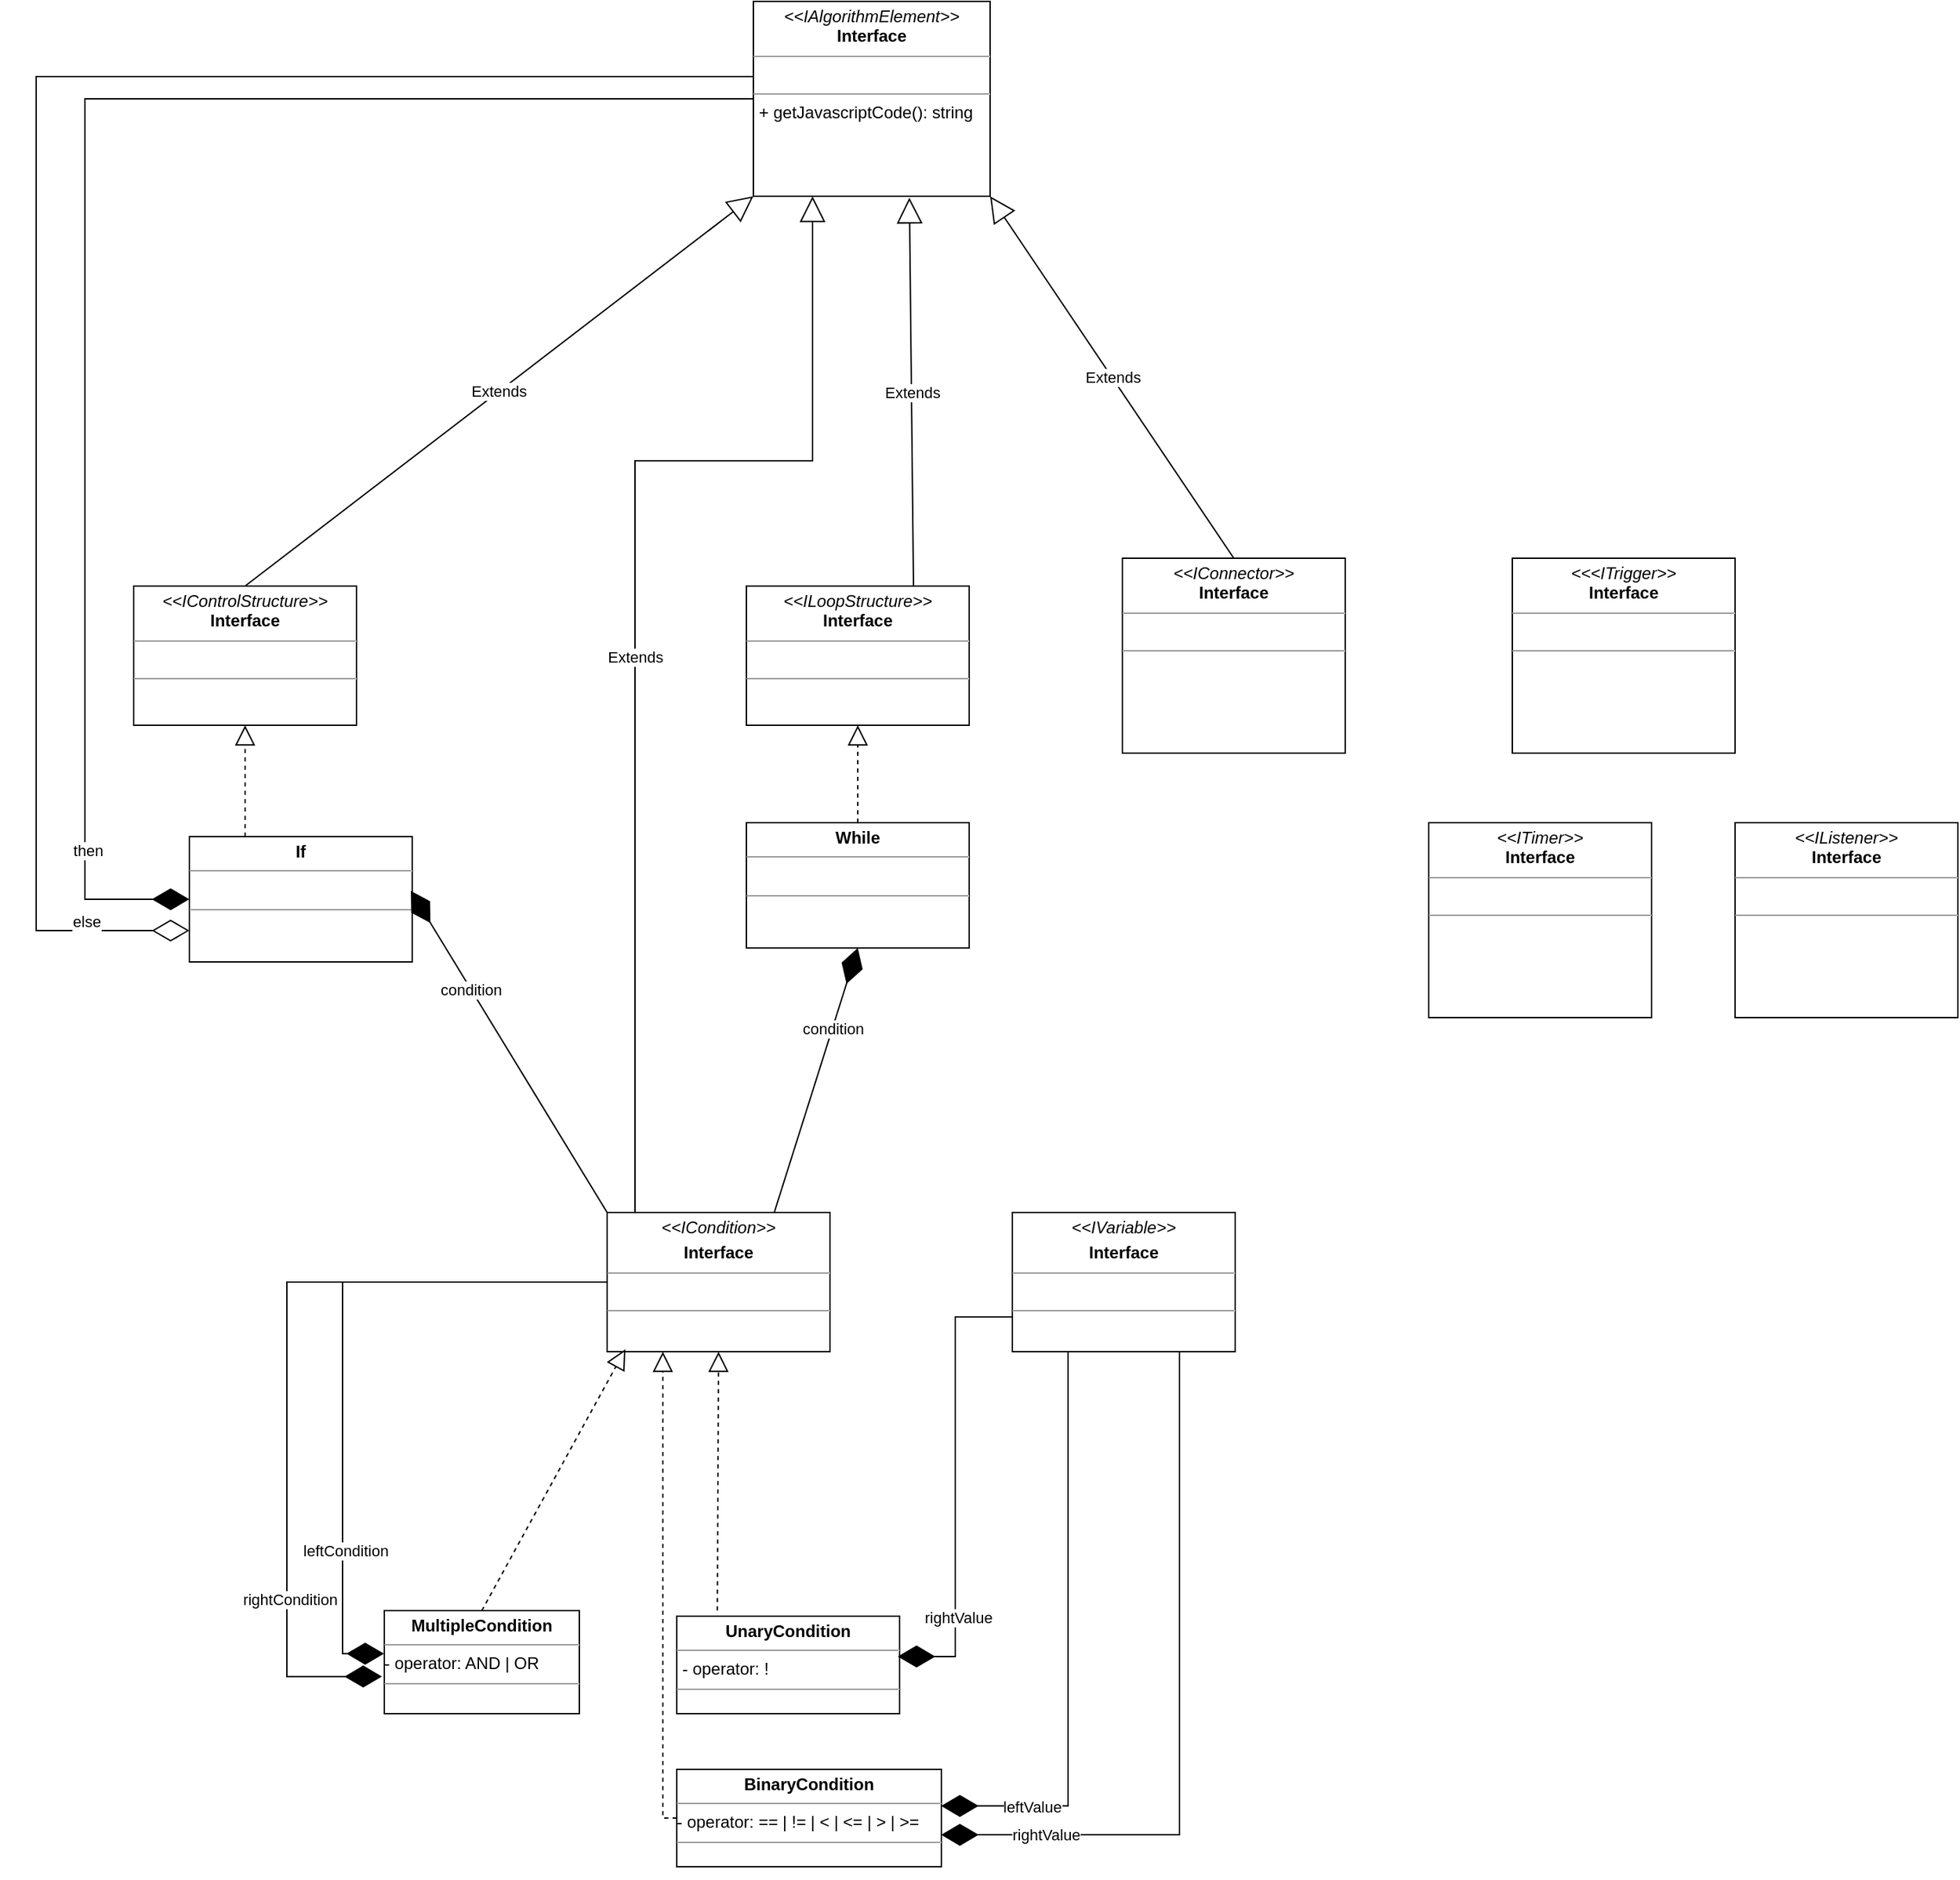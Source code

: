 <mxfile version="20.6.0" type="github">
  <diagram id="C5RBs43oDa-KdzZeNtuy" name="Page-1">
    <mxGraphModel dx="2175" dy="667" grid="1" gridSize="10" guides="1" tooltips="1" connect="1" arrows="1" fold="1" page="1" pageScale="1" pageWidth="1169" pageHeight="827" math="0" shadow="0">
      <root>
        <mxCell id="WIyWlLk6GJQsqaUBKTNV-0" />
        <mxCell id="WIyWlLk6GJQsqaUBKTNV-1" parent="WIyWlLk6GJQsqaUBKTNV-0" />
        <mxCell id="GUMPVwp6jt3l8_LeHuC3-7" value="&lt;p style=&quot;margin:0px;margin-top:4px;text-align:center;&quot;&gt;&lt;i&gt;&amp;lt;&amp;lt;IAlgorithmElement&amp;gt;&amp;gt;&lt;/i&gt;&lt;br&gt;&lt;b&gt;Interface&lt;/b&gt;&lt;/p&gt;&lt;hr size=&quot;1&quot;&gt;&lt;p style=&quot;margin:0px;margin-left:4px;&quot;&gt;&lt;br&gt;&lt;/p&gt;&lt;hr size=&quot;1&quot;&gt;&lt;p style=&quot;margin:0px;margin-left:4px;&quot;&gt;+ getJavascriptCode(): string&lt;br&gt;&lt;/p&gt;" style="verticalAlign=top;align=left;overflow=fill;fontSize=12;fontFamily=Helvetica;html=1;" vertex="1" parent="WIyWlLk6GJQsqaUBKTNV-1">
          <mxGeometry x="495" y="40" width="170" height="140" as="geometry" />
        </mxCell>
        <mxCell id="GUMPVwp6jt3l8_LeHuC3-8" value="&lt;p style=&quot;margin:0px;margin-top:4px;text-align:center;&quot;&gt;&lt;i&gt;&amp;lt;&amp;lt;IConnector&amp;gt;&amp;gt;&lt;/i&gt;&lt;br&gt;&lt;b&gt;Interface&lt;/b&gt;&lt;/p&gt;&lt;hr size=&quot;1&quot;&gt;&lt;p style=&quot;margin:0px;margin-left:4px;&quot;&gt;&lt;br&gt;&lt;/p&gt;&lt;hr size=&quot;1&quot;&gt;&lt;p style=&quot;margin:0px;margin-left:4px;&quot;&gt;&lt;br&gt;&lt;/p&gt;" style="verticalAlign=top;align=left;overflow=fill;fontSize=12;fontFamily=Helvetica;html=1;" vertex="1" parent="WIyWlLk6GJQsqaUBKTNV-1">
          <mxGeometry x="760" y="440" width="160" height="140" as="geometry" />
        </mxCell>
        <mxCell id="GUMPVwp6jt3l8_LeHuC3-9" value="&lt;p style=&quot;margin:0px;margin-top:4px;text-align:center;&quot;&gt;&lt;i&gt;&amp;lt;&amp;lt;&amp;lt;ITrigger&amp;gt;&amp;gt;&lt;/i&gt;&lt;br&gt;&lt;b&gt;Interface&lt;/b&gt;&lt;/p&gt;&lt;hr size=&quot;1&quot;&gt;&lt;p style=&quot;margin:0px;margin-left:4px;&quot;&gt;&lt;br&gt;&lt;/p&gt;&lt;hr size=&quot;1&quot;&gt;&lt;p style=&quot;margin:0px;margin-left:4px;&quot;&gt;&lt;br&gt;&lt;/p&gt;" style="verticalAlign=top;align=left;overflow=fill;fontSize=12;fontFamily=Helvetica;html=1;" vertex="1" parent="WIyWlLk6GJQsqaUBKTNV-1">
          <mxGeometry x="1040" y="440" width="160" height="140" as="geometry" />
        </mxCell>
        <mxCell id="GUMPVwp6jt3l8_LeHuC3-10" value="&lt;p style=&quot;margin:0px;margin-top:4px;text-align:center;&quot;&gt;&lt;i&gt;&amp;lt;&amp;lt;IControlStructure&amp;gt;&amp;gt;&lt;/i&gt;&lt;br&gt;&lt;b&gt;Interface&lt;/b&gt;&lt;/p&gt;&lt;hr size=&quot;1&quot;&gt;&lt;p style=&quot;margin:0px;margin-left:4px;&quot;&gt;&lt;br&gt;&lt;/p&gt;&lt;hr size=&quot;1&quot;&gt;&lt;p style=&quot;margin:0px;margin-left:4px;&quot;&gt;&lt;br&gt;&lt;/p&gt;" style="verticalAlign=top;align=left;overflow=fill;fontSize=12;fontFamily=Helvetica;html=1;" vertex="1" parent="WIyWlLk6GJQsqaUBKTNV-1">
          <mxGeometry x="50" y="460" width="160" height="100" as="geometry" />
        </mxCell>
        <mxCell id="GUMPVwp6jt3l8_LeHuC3-11" value="&lt;p style=&quot;margin:0px;margin-top:4px;text-align:center;&quot;&gt;&lt;i&gt;&amp;lt;&amp;lt;ILoopStructure&amp;gt;&amp;gt;&lt;/i&gt;&lt;br&gt;&lt;b&gt;Interface&lt;/b&gt;&lt;/p&gt;&lt;hr size=&quot;1&quot;&gt;&lt;p style=&quot;margin:0px;margin-left:4px;&quot;&gt;&lt;br&gt;&lt;/p&gt;&lt;hr size=&quot;1&quot;&gt;&lt;p style=&quot;margin:0px;margin-left:4px;&quot;&gt;&lt;br&gt;&lt;/p&gt;" style="verticalAlign=top;align=left;overflow=fill;fontSize=12;fontFamily=Helvetica;html=1;" vertex="1" parent="WIyWlLk6GJQsqaUBKTNV-1">
          <mxGeometry x="490" y="460" width="160" height="100" as="geometry" />
        </mxCell>
        <mxCell id="GUMPVwp6jt3l8_LeHuC3-14" value="&lt;p style=&quot;margin:0px;margin-top:4px;text-align:center;&quot;&gt;&lt;b&gt;If&lt;/b&gt;&lt;/p&gt;&lt;hr size=&quot;1&quot;&gt;&lt;p style=&quot;margin:0px;margin-left:4px;&quot;&gt;&lt;br&gt;&lt;/p&gt;&lt;hr size=&quot;1&quot;&gt;&lt;p style=&quot;margin:0px;margin-left:4px;&quot;&gt;&lt;br&gt;&lt;/p&gt;" style="verticalAlign=top;align=left;overflow=fill;fontSize=12;fontFamily=Helvetica;html=1;" vertex="1" parent="WIyWlLk6GJQsqaUBKTNV-1">
          <mxGeometry x="90" y="640" width="160" height="90" as="geometry" />
        </mxCell>
        <mxCell id="GUMPVwp6jt3l8_LeHuC3-16" value="&lt;p style=&quot;margin:0px;margin-top:4px;text-align:center;&quot;&gt;&lt;b&gt;While&lt;/b&gt;&lt;br&gt;&lt;/p&gt;&lt;hr size=&quot;1&quot;&gt;&lt;p style=&quot;margin:0px;margin-left:4px;&quot;&gt;&lt;br&gt;&lt;/p&gt;&lt;hr size=&quot;1&quot;&gt;&lt;p style=&quot;margin:0px;margin-left:4px;&quot;&gt;&lt;br&gt;&lt;/p&gt;" style="verticalAlign=top;align=left;overflow=fill;fontSize=12;fontFamily=Helvetica;html=1;" vertex="1" parent="WIyWlLk6GJQsqaUBKTNV-1">
          <mxGeometry x="490" y="630" width="160" height="90" as="geometry" />
        </mxCell>
        <mxCell id="GUMPVwp6jt3l8_LeHuC3-18" value="&lt;p style=&quot;margin:0px;margin-top:4px;text-align:center;&quot;&gt;&lt;i&gt;&amp;lt;&amp;lt;ICondition&amp;gt;&amp;gt;&lt;/i&gt;&lt;/p&gt;&lt;p style=&quot;margin:0px;margin-top:4px;text-align:center;&quot;&gt;&lt;b&gt;Interface&lt;br&gt;&lt;/b&gt;&lt;/p&gt;&lt;hr size=&quot;1&quot;&gt;&lt;p style=&quot;margin:0px;margin-left:4px;&quot;&gt;&lt;br&gt;&lt;/p&gt;&lt;hr size=&quot;1&quot;&gt;&lt;p style=&quot;margin:0px;margin-left:4px;&quot;&gt;&lt;br&gt;&lt;/p&gt;" style="verticalAlign=top;align=left;overflow=fill;fontSize=12;fontFamily=Helvetica;html=1;" vertex="1" parent="WIyWlLk6GJQsqaUBKTNV-1">
          <mxGeometry x="390" y="910" width="160" height="100" as="geometry" />
        </mxCell>
        <mxCell id="GUMPVwp6jt3l8_LeHuC3-29" value="&lt;p style=&quot;margin:0px;margin-top:4px;text-align:center;&quot;&gt;&lt;b&gt;UnaryCondition&lt;/b&gt;&lt;/p&gt;&lt;hr size=&quot;1&quot;&gt;&lt;p style=&quot;margin:0px;margin-left:4px;&quot;&gt;- operator: !&lt;br&gt;&lt;/p&gt;&lt;hr size=&quot;1&quot;&gt;&lt;p style=&quot;margin:0px;margin-left:4px;&quot;&gt;&lt;br&gt;&lt;/p&gt;" style="verticalAlign=top;align=left;overflow=fill;fontSize=12;fontFamily=Helvetica;html=1;" vertex="1" parent="WIyWlLk6GJQsqaUBKTNV-1">
          <mxGeometry x="440" y="1200" width="160" height="70" as="geometry" />
        </mxCell>
        <mxCell id="GUMPVwp6jt3l8_LeHuC3-30" value="&lt;p style=&quot;margin:0px;margin-top:4px;text-align:center;&quot;&gt;&lt;i&gt;&amp;lt;&amp;lt;IVariable&amp;gt;&amp;gt;&lt;/i&gt;&lt;/p&gt;&lt;p style=&quot;margin:0px;margin-top:4px;text-align:center;&quot;&gt;&lt;b&gt;Interface&lt;br&gt;&lt;/b&gt;&lt;/p&gt;&lt;hr size=&quot;1&quot;&gt;&lt;p style=&quot;margin:0px;margin-left:4px;&quot;&gt;&lt;br&gt;&lt;/p&gt;&lt;hr size=&quot;1&quot;&gt;" style="verticalAlign=top;align=left;overflow=fill;fontSize=12;fontFamily=Helvetica;html=1;" vertex="1" parent="WIyWlLk6GJQsqaUBKTNV-1">
          <mxGeometry x="681" y="910" width="160" height="100" as="geometry" />
        </mxCell>
        <mxCell id="GUMPVwp6jt3l8_LeHuC3-31" value="&lt;p style=&quot;margin:0px;margin-top:4px;text-align:center;&quot;&gt;&lt;b&gt;BinaryCondition&lt;/b&gt;&lt;/p&gt;&lt;hr size=&quot;1&quot;&gt;- operator: == | != | &amp;lt; | &amp;lt;= | &amp;gt; | &amp;gt;=&lt;br&gt;&lt;hr size=&quot;1&quot;&gt;&lt;p style=&quot;margin:0px;margin-left:4px;&quot;&gt;&lt;br&gt;&lt;/p&gt;" style="verticalAlign=top;align=left;overflow=fill;fontSize=12;fontFamily=Helvetica;html=1;" vertex="1" parent="WIyWlLk6GJQsqaUBKTNV-1">
          <mxGeometry x="440" y="1310" width="190" height="70" as="geometry" />
        </mxCell>
        <mxCell id="GUMPVwp6jt3l8_LeHuC3-32" value="&lt;p style=&quot;margin:0px;margin-top:4px;text-align:center;&quot;&gt;&lt;b&gt;MultipleCondition&lt;/b&gt;&lt;/p&gt;&lt;hr size=&quot;1&quot;&gt;- operator: AND | OR&lt;br&gt;&lt;hr size=&quot;1&quot;&gt;&lt;p style=&quot;margin:0px;margin-left:4px;&quot;&gt;&lt;br&gt;&lt;/p&gt;" style="verticalAlign=top;align=left;overflow=fill;fontSize=12;fontFamily=Helvetica;html=1;" vertex="1" parent="WIyWlLk6GJQsqaUBKTNV-1">
          <mxGeometry x="230" y="1196" width="140" height="74" as="geometry" />
        </mxCell>
        <mxCell id="GUMPVwp6jt3l8_LeHuC3-33" value="" style="endArrow=diamondThin;endFill=1;endSize=24;html=1;rounded=0;exitX=0;exitY=0.5;exitDx=0;exitDy=0;entryX=-0.002;entryY=0.418;entryDx=0;entryDy=0;entryPerimeter=0;edgeStyle=elbowEdgeStyle;" edge="1" parent="WIyWlLk6GJQsqaUBKTNV-1" source="GUMPVwp6jt3l8_LeHuC3-18" target="GUMPVwp6jt3l8_LeHuC3-32">
          <mxGeometry width="160" relative="1" as="geometry">
            <mxPoint x="410" y="1140" as="sourcePoint" />
            <mxPoint x="570" y="1140" as="targetPoint" />
            <Array as="points">
              <mxPoint x="200" y="1090" />
            </Array>
          </mxGeometry>
        </mxCell>
        <mxCell id="GUMPVwp6jt3l8_LeHuC3-34" value="leftCondition" style="edgeLabel;html=1;align=center;verticalAlign=middle;resizable=0;points=[];" vertex="1" connectable="0" parent="GUMPVwp6jt3l8_LeHuC3-33">
          <mxGeometry x="0.575" y="2" relative="1" as="geometry">
            <mxPoint as="offset" />
          </mxGeometry>
        </mxCell>
        <mxCell id="GUMPVwp6jt3l8_LeHuC3-35" value="" style="endArrow=diamondThin;endFill=1;endSize=24;html=1;rounded=0;exitX=0;exitY=0.5;exitDx=0;exitDy=0;entryX=-0.012;entryY=0.64;entryDx=0;entryDy=0;entryPerimeter=0;edgeStyle=elbowEdgeStyle;" edge="1" parent="WIyWlLk6GJQsqaUBKTNV-1" source="GUMPVwp6jt3l8_LeHuC3-18" target="GUMPVwp6jt3l8_LeHuC3-32">
          <mxGeometry width="160" relative="1" as="geometry">
            <mxPoint x="400" y="970" as="sourcePoint" />
            <mxPoint x="301.33" y="1222.22" as="targetPoint" />
            <Array as="points">
              <mxPoint x="160" y="1120" />
            </Array>
          </mxGeometry>
        </mxCell>
        <mxCell id="GUMPVwp6jt3l8_LeHuC3-36" value="rightCondition" style="edgeLabel;html=1;align=center;verticalAlign=middle;resizable=0;points=[];" vertex="1" connectable="0" parent="GUMPVwp6jt3l8_LeHuC3-35">
          <mxGeometry x="0.575" y="2" relative="1" as="geometry">
            <mxPoint as="offset" />
          </mxGeometry>
        </mxCell>
        <mxCell id="GUMPVwp6jt3l8_LeHuC3-37" value="" style="endArrow=block;dashed=1;endFill=0;endSize=12;html=1;rounded=0;exitX=0.5;exitY=0;exitDx=0;exitDy=0;entryX=0.082;entryY=0.982;entryDx=0;entryDy=0;entryPerimeter=0;" edge="1" parent="WIyWlLk6GJQsqaUBKTNV-1" source="GUMPVwp6jt3l8_LeHuC3-32" target="GUMPVwp6jt3l8_LeHuC3-18">
          <mxGeometry width="160" relative="1" as="geometry">
            <mxPoint x="370" y="1170" as="sourcePoint" />
            <mxPoint x="530" y="1170" as="targetPoint" />
          </mxGeometry>
        </mxCell>
        <mxCell id="GUMPVwp6jt3l8_LeHuC3-38" value="" style="endArrow=block;dashed=1;endFill=0;endSize=12;html=1;rounded=0;exitX=0.182;exitY=-0.059;exitDx=0;exitDy=0;entryX=0.5;entryY=1;entryDx=0;entryDy=0;exitPerimeter=0;" edge="1" parent="WIyWlLk6GJQsqaUBKTNV-1" source="GUMPVwp6jt3l8_LeHuC3-29" target="GUMPVwp6jt3l8_LeHuC3-18">
          <mxGeometry width="160" relative="1" as="geometry">
            <mxPoint x="310" y="1206" as="sourcePoint" />
            <mxPoint x="440" y="1020" as="targetPoint" />
          </mxGeometry>
        </mxCell>
        <mxCell id="GUMPVwp6jt3l8_LeHuC3-39" value="" style="endArrow=block;dashed=1;endFill=0;endSize=12;html=1;rounded=0;exitX=0;exitY=0.5;exitDx=0;exitDy=0;edgeStyle=elbowEdgeStyle;" edge="1" parent="WIyWlLk6GJQsqaUBKTNV-1" source="GUMPVwp6jt3l8_LeHuC3-31">
          <mxGeometry width="160" relative="1" as="geometry">
            <mxPoint x="479.12" y="1204.926" as="sourcePoint" />
            <mxPoint x="430" y="1010" as="targetPoint" />
            <Array as="points">
              <mxPoint x="430" y="1180" />
            </Array>
          </mxGeometry>
        </mxCell>
        <mxCell id="GUMPVwp6jt3l8_LeHuC3-40" value="" style="endArrow=diamondThin;endFill=1;endSize=24;html=1;rounded=0;exitX=0;exitY=0.75;exitDx=0;exitDy=0;entryX=0.992;entryY=0.414;entryDx=0;entryDy=0;entryPerimeter=0;edgeStyle=elbowEdgeStyle;" edge="1" parent="WIyWlLk6GJQsqaUBKTNV-1" source="GUMPVwp6jt3l8_LeHuC3-30" target="GUMPVwp6jt3l8_LeHuC3-29">
          <mxGeometry width="160" relative="1" as="geometry">
            <mxPoint x="400" y="970" as="sourcePoint" />
            <mxPoint x="239.72" y="1236.932" as="targetPoint" />
            <Array as="points">
              <mxPoint x="640" y="1110" />
            </Array>
          </mxGeometry>
        </mxCell>
        <mxCell id="GUMPVwp6jt3l8_LeHuC3-41" value="rightValue" style="edgeLabel;html=1;align=center;verticalAlign=middle;resizable=0;points=[];" vertex="1" connectable="0" parent="GUMPVwp6jt3l8_LeHuC3-40">
          <mxGeometry x="0.575" y="2" relative="1" as="geometry">
            <mxPoint as="offset" />
          </mxGeometry>
        </mxCell>
        <mxCell id="GUMPVwp6jt3l8_LeHuC3-42" value="" style="endArrow=diamondThin;endFill=1;endSize=24;html=1;rounded=0;exitX=0.25;exitY=1;exitDx=0;exitDy=0;entryX=0.999;entryY=0.375;entryDx=0;entryDy=0;entryPerimeter=0;edgeStyle=orthogonalEdgeStyle;" edge="1" parent="WIyWlLk6GJQsqaUBKTNV-1" source="GUMPVwp6jt3l8_LeHuC3-30" target="GUMPVwp6jt3l8_LeHuC3-31">
          <mxGeometry width="160" relative="1" as="geometry">
            <mxPoint x="691" y="995" as="sourcePoint" />
            <mxPoint x="608.72" y="1238.98" as="targetPoint" />
          </mxGeometry>
        </mxCell>
        <mxCell id="GUMPVwp6jt3l8_LeHuC3-48" value="leftValue" style="edgeLabel;html=1;align=center;verticalAlign=middle;resizable=0;points=[];" vertex="1" connectable="0" parent="GUMPVwp6jt3l8_LeHuC3-42">
          <mxGeometry x="0.69" relative="1" as="geometry">
            <mxPoint as="offset" />
          </mxGeometry>
        </mxCell>
        <mxCell id="GUMPVwp6jt3l8_LeHuC3-44" value="" style="endArrow=diamondThin;endFill=1;endSize=24;html=1;rounded=0;exitX=0.75;exitY=1;exitDx=0;exitDy=0;entryX=0.999;entryY=0.672;entryDx=0;entryDy=0;edgeStyle=orthogonalEdgeStyle;entryPerimeter=0;" edge="1" parent="WIyWlLk6GJQsqaUBKTNV-1" source="GUMPVwp6jt3l8_LeHuC3-30" target="GUMPVwp6jt3l8_LeHuC3-31">
          <mxGeometry width="160" relative="1" as="geometry">
            <mxPoint x="731" y="1020" as="sourcePoint" />
            <mxPoint x="639.81" y="1353.75" as="targetPoint" />
          </mxGeometry>
        </mxCell>
        <mxCell id="GUMPVwp6jt3l8_LeHuC3-49" value="rightValue" style="edgeLabel;html=1;align=center;verticalAlign=middle;resizable=0;points=[];" vertex="1" connectable="0" parent="GUMPVwp6jt3l8_LeHuC3-44">
          <mxGeometry x="0.71" relative="1" as="geometry">
            <mxPoint as="offset" />
          </mxGeometry>
        </mxCell>
        <mxCell id="GUMPVwp6jt3l8_LeHuC3-50" style="edgeStyle=orthogonalEdgeStyle;rounded=0;orthogonalLoop=1;jettySize=auto;html=1;exitX=0.5;exitY=1;exitDx=0;exitDy=0;" edge="1" parent="WIyWlLk6GJQsqaUBKTNV-1" source="GUMPVwp6jt3l8_LeHuC3-31" target="GUMPVwp6jt3l8_LeHuC3-31">
          <mxGeometry relative="1" as="geometry" />
        </mxCell>
        <mxCell id="GUMPVwp6jt3l8_LeHuC3-55" value="Extends" style="endArrow=block;endSize=16;endFill=0;html=1;rounded=0;entryX=1;entryY=1;entryDx=0;entryDy=0;exitX=0.5;exitY=0;exitDx=0;exitDy=0;" edge="1" parent="WIyWlLk6GJQsqaUBKTNV-1" source="GUMPVwp6jt3l8_LeHuC3-8" target="GUMPVwp6jt3l8_LeHuC3-7">
          <mxGeometry width="160" relative="1" as="geometry">
            <mxPoint x="430" y="230" as="sourcePoint" />
            <mxPoint x="590" y="230" as="targetPoint" />
          </mxGeometry>
        </mxCell>
        <mxCell id="GUMPVwp6jt3l8_LeHuC3-56" value="Extends" style="endArrow=block;endSize=16;endFill=0;html=1;rounded=0;entryX=0.25;entryY=1;entryDx=0;entryDy=0;exitX=0.5;exitY=0;exitDx=0;exitDy=0;edgeStyle=orthogonalEdgeStyle;" edge="1" parent="WIyWlLk6GJQsqaUBKTNV-1" source="GUMPVwp6jt3l8_LeHuC3-18" target="GUMPVwp6jt3l8_LeHuC3-7">
          <mxGeometry width="160" relative="1" as="geometry">
            <mxPoint x="410" y="540" as="sourcePoint" />
            <mxPoint x="590" y="190" as="targetPoint" />
            <Array as="points">
              <mxPoint x="410" y="910" />
              <mxPoint x="410" y="370" />
              <mxPoint x="538" y="370" />
            </Array>
          </mxGeometry>
        </mxCell>
        <mxCell id="GUMPVwp6jt3l8_LeHuC3-57" value="&lt;p style=&quot;margin:0px;margin-top:4px;text-align:center;&quot;&gt;&lt;i&gt;&amp;lt;&amp;lt;IListener&amp;gt;&amp;gt;&lt;/i&gt;&lt;br&gt;&lt;b&gt;Interface&lt;/b&gt;&lt;/p&gt;&lt;hr size=&quot;1&quot;&gt;&lt;p style=&quot;margin:0px;margin-left:4px;&quot;&gt;&lt;br&gt;&lt;/p&gt;&lt;hr size=&quot;1&quot;&gt;&lt;p style=&quot;margin:0px;margin-left:4px;&quot;&gt;&lt;br&gt;&lt;/p&gt;" style="verticalAlign=top;align=left;overflow=fill;fontSize=12;fontFamily=Helvetica;html=1;" vertex="1" parent="WIyWlLk6GJQsqaUBKTNV-1">
          <mxGeometry x="1200" y="630" width="160" height="140" as="geometry" />
        </mxCell>
        <mxCell id="GUMPVwp6jt3l8_LeHuC3-58" value="&lt;p style=&quot;margin:0px;margin-top:4px;text-align:center;&quot;&gt;&lt;i&gt;&amp;lt;&amp;lt;ITimer&amp;gt;&amp;gt;&lt;/i&gt;&lt;br&gt;&lt;b&gt;Interface&lt;/b&gt;&lt;/p&gt;&lt;hr size=&quot;1&quot;&gt;&lt;p style=&quot;margin:0px;margin-left:4px;&quot;&gt;&lt;br&gt;&lt;/p&gt;&lt;hr size=&quot;1&quot;&gt;&lt;p style=&quot;margin:0px;margin-left:4px;&quot;&gt;&lt;br&gt;&lt;/p&gt;" style="verticalAlign=top;align=left;overflow=fill;fontSize=12;fontFamily=Helvetica;html=1;" vertex="1" parent="WIyWlLk6GJQsqaUBKTNV-1">
          <mxGeometry x="980" y="630" width="160" height="140" as="geometry" />
        </mxCell>
        <mxCell id="GUMPVwp6jt3l8_LeHuC3-59" value="" style="endArrow=block;dashed=1;endFill=0;endSize=12;html=1;rounded=0;exitX=0.25;exitY=0;exitDx=0;exitDy=0;entryX=0.5;entryY=1;entryDx=0;entryDy=0;" edge="1" parent="WIyWlLk6GJQsqaUBKTNV-1" source="GUMPVwp6jt3l8_LeHuC3-14" target="GUMPVwp6jt3l8_LeHuC3-10">
          <mxGeometry width="160" relative="1" as="geometry">
            <mxPoint x="260" y="620" as="sourcePoint" />
            <mxPoint x="530" y="610" as="targetPoint" />
          </mxGeometry>
        </mxCell>
        <mxCell id="GUMPVwp6jt3l8_LeHuC3-61" value="Extends" style="endArrow=block;endSize=16;endFill=0;html=1;rounded=0;entryX=0;entryY=1;entryDx=0;entryDy=0;exitX=0.5;exitY=0;exitDx=0;exitDy=0;" edge="1" parent="WIyWlLk6GJQsqaUBKTNV-1" source="GUMPVwp6jt3l8_LeHuC3-10" target="GUMPVwp6jt3l8_LeHuC3-7">
          <mxGeometry width="160" relative="1" as="geometry">
            <mxPoint x="430" y="380" as="sourcePoint" />
            <mxPoint x="170" y="120" as="targetPoint" />
          </mxGeometry>
        </mxCell>
        <mxCell id="GUMPVwp6jt3l8_LeHuC3-64" value="Extends" style="endArrow=block;endSize=16;endFill=0;html=1;rounded=0;entryX=0.659;entryY=1.007;entryDx=0;entryDy=0;entryPerimeter=0;exitX=0.75;exitY=0;exitDx=0;exitDy=0;" edge="1" parent="WIyWlLk6GJQsqaUBKTNV-1" source="GUMPVwp6jt3l8_LeHuC3-11" target="GUMPVwp6jt3l8_LeHuC3-7">
          <mxGeometry width="160" relative="1" as="geometry">
            <mxPoint x="140" y="470" as="sourcePoint" />
            <mxPoint x="505" y="190" as="targetPoint" />
          </mxGeometry>
        </mxCell>
        <mxCell id="GUMPVwp6jt3l8_LeHuC3-65" value="" style="endArrow=block;dashed=1;endFill=0;endSize=12;html=1;rounded=0;exitX=0.5;exitY=0;exitDx=0;exitDy=0;" edge="1" parent="WIyWlLk6GJQsqaUBKTNV-1" source="GUMPVwp6jt3l8_LeHuC3-16">
          <mxGeometry width="160" relative="1" as="geometry">
            <mxPoint x="610" y="690" as="sourcePoint" />
            <mxPoint x="570" y="560" as="targetPoint" />
          </mxGeometry>
        </mxCell>
        <mxCell id="GUMPVwp6jt3l8_LeHuC3-66" value="" style="endArrow=diamondThin;endFill=1;endSize=24;html=1;rounded=0;entryX=0.5;entryY=1;entryDx=0;entryDy=0;exitX=0.75;exitY=0;exitDx=0;exitDy=0;" edge="1" parent="WIyWlLk6GJQsqaUBKTNV-1" source="GUMPVwp6jt3l8_LeHuC3-18" target="GUMPVwp6jt3l8_LeHuC3-16">
          <mxGeometry width="160" relative="1" as="geometry">
            <mxPoint x="400" y="940" as="sourcePoint" />
            <mxPoint x="257.76" y="807.35" as="targetPoint" />
          </mxGeometry>
        </mxCell>
        <mxCell id="GUMPVwp6jt3l8_LeHuC3-67" value="condition" style="edgeLabel;html=1;align=center;verticalAlign=middle;resizable=0;points=[];" vertex="1" connectable="0" parent="GUMPVwp6jt3l8_LeHuC3-66">
          <mxGeometry x="0.39" y="1" relative="1" as="geometry">
            <mxPoint x="1" as="offset" />
          </mxGeometry>
        </mxCell>
        <mxCell id="GUMPVwp6jt3l8_LeHuC3-68" value="" style="endArrow=diamondThin;endFill=1;endSize=24;html=1;rounded=0;entryX=0.994;entryY=0.433;entryDx=0;entryDy=0;entryPerimeter=0;" edge="1" parent="WIyWlLk6GJQsqaUBKTNV-1" target="GUMPVwp6jt3l8_LeHuC3-14">
          <mxGeometry width="160" relative="1" as="geometry">
            <mxPoint x="390" y="910" as="sourcePoint" />
            <mxPoint x="257.76" y="807.35" as="targetPoint" />
          </mxGeometry>
        </mxCell>
        <mxCell id="GUMPVwp6jt3l8_LeHuC3-69" value="condition" style="edgeLabel;html=1;align=center;verticalAlign=middle;resizable=0;points=[];" vertex="1" connectable="0" parent="GUMPVwp6jt3l8_LeHuC3-68">
          <mxGeometry x="0.39" y="1" relative="1" as="geometry">
            <mxPoint x="1" as="offset" />
          </mxGeometry>
        </mxCell>
        <mxCell id="GUMPVwp6jt3l8_LeHuC3-70" value="" style="endArrow=diamondThin;endFill=1;endSize=24;html=1;rounded=0;exitX=0;exitY=0.5;exitDx=0;exitDy=0;edgeStyle=elbowEdgeStyle;" edge="1" parent="WIyWlLk6GJQsqaUBKTNV-1" source="GUMPVwp6jt3l8_LeHuC3-7" target="GUMPVwp6jt3l8_LeHuC3-14">
          <mxGeometry width="160" relative="1" as="geometry">
            <mxPoint x="245" y="330" as="sourcePoint" />
            <mxPoint x="83.32" y="613.36" as="targetPoint" />
            <Array as="points">
              <mxPoint x="15" y="490" />
            </Array>
          </mxGeometry>
        </mxCell>
        <mxCell id="GUMPVwp6jt3l8_LeHuC3-71" value="then" style="edgeLabel;html=1;align=center;verticalAlign=middle;resizable=0;points=[];" vertex="1" connectable="0" parent="GUMPVwp6jt3l8_LeHuC3-70">
          <mxGeometry x="0.575" y="2" relative="1" as="geometry">
            <mxPoint y="130" as="offset" />
          </mxGeometry>
        </mxCell>
        <mxCell id="GUMPVwp6jt3l8_LeHuC3-74" value="" style="endArrow=diamondThin;endFill=0;endSize=24;html=1;rounded=0;edgeStyle=elbowEdgeStyle;exitX=0;exitY=0.386;exitDx=0;exitDy=0;entryX=0;entryY=0.75;entryDx=0;entryDy=0;exitPerimeter=0;" edge="1" parent="WIyWlLk6GJQsqaUBKTNV-1" source="GUMPVwp6jt3l8_LeHuC3-7" target="GUMPVwp6jt3l8_LeHuC3-14">
          <mxGeometry width="160" relative="1" as="geometry">
            <mxPoint x="320" y="470" as="sourcePoint" />
            <mxPoint x="70" y="580" as="targetPoint" />
            <Array as="points">
              <mxPoint x="-20" y="420" />
            </Array>
          </mxGeometry>
        </mxCell>
        <mxCell id="GUMPVwp6jt3l8_LeHuC3-75" value="else" style="edgeLabel;html=1;align=center;verticalAlign=middle;resizable=0;points=[];" vertex="1" connectable="0" parent="GUMPVwp6jt3l8_LeHuC3-74">
          <mxGeometry x="0.889" y="4" relative="1" as="geometry">
            <mxPoint x="-5" y="-3" as="offset" />
          </mxGeometry>
        </mxCell>
      </root>
    </mxGraphModel>
  </diagram>
</mxfile>
